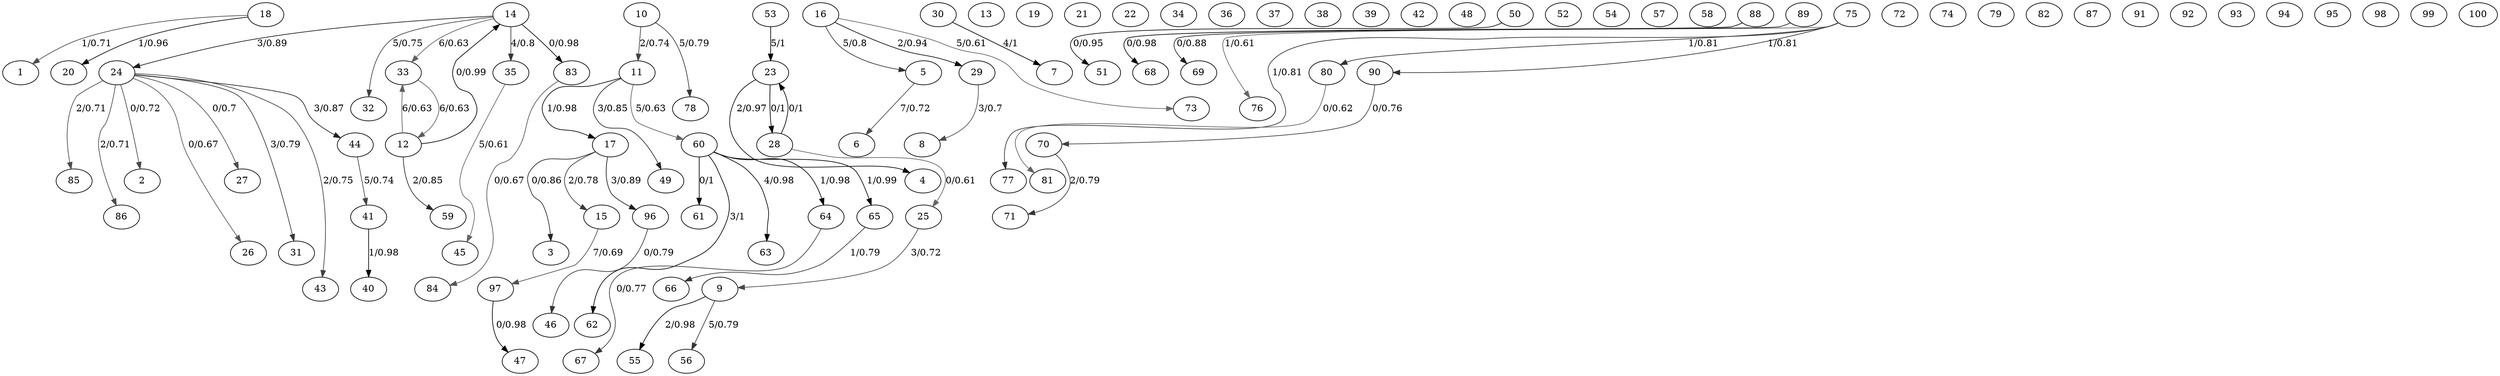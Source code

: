 /* Created by igraph @VERSION@ */
digraph {
  0 [
    name=Isolate1
    dates=18248.9987515605
    label=1
  ];
  1 [
    name=Isolate10
    dates=18218.9937578027
    label=2
  ];
  2 [
    name=Isolate100
    dates=18015.9987515605
    label=3
  ];
  3 [
    name=Isolate11
    dates=17852.9787765293
    label=4
  ];
  4 [
    name=Isolate12
    dates=17598.8164794007
    label=5
  ];
  5 [
    name=Isolate13
    dates=17616.9225967541
    label=6
  ];
  6 [
    name=Isolate14
    dates=17668.936329588
    label=7
  ];
  7 [
    name=Isolate15
    dates=17746.9650436954
    label=8
  ];
  8 [
    name=Isolate16
    dates=17901.4032459426
    label=9
  ];
  9 [
    name=Isolate17
    dates=17926.9925093633
    label=10
  ];
  10 [
    name=Isolate18
    dates=17991
    label=11
  ];
  11 [
    name=Isolate19
    dates=18123
    label=12
  ];
  12 [
    name=Isolate2
    dates=18158.9875156055
    label=13
  ];
  13 [
    name=Isolate20
    dates=18139.9962546816
    label=14
  ];
  14 [
    name=Isolate21
    dates=18009.9787765293
    label=15
  ];
  15 [
    name=Isolate22
    dates=17557
    label=16
  ];
  16 [
    name=Isolate23
    dates=18006.9350811486
    label=17
  ];
  17 [
    name=Isolate24
    dates=18241.9987515605
    label=18
  ];
  18 [
    name=Isolate25
    dates=18246.9962546816
    label=19
  ];
  19 [
    name=Isolate26
    dates=18245.9975031211
    label=20
  ];
  20 [
    name=Isolate27
    dates=18262.9962546816
    label=21
  ];
  21 [
    name=Isolate28
    dates=18271.9937578027
    label=22
  ];
  22 [
    name=Isolate29
    dates=17845.9063670412
    label=23
  ];
  23 [
    name=Isolate3
    dates=18154.8514357054
    label=24
  ];
  24 [
    name=Isolate30
    dates=17859.9325842697
    label=25
  ];
  25 [
    name=Isolate31
    dates=18210.9987515605
    label=26
  ];
  26 [
    name=Isolate32
    dates=18218.9975031211
    label=27
  ];
  27 [
    name=Isolate33
    dates=17852.9213483146
    label=28
  ];
  28 [
    name=Isolate34
    dates=17598.4843945069
    label=29
  ];
  29 [
    name=Isolate35
    dates=17616.975031211
    label=30
  ];
  30 [
    name=Isolate36
    dates=18158.9875156055
    label=31
  ];
  31 [
    name=Isolate37
    dates=18154.9900124844
    label=32
  ];
  32 [
    name=Isolate38
    dates=18147.9800249688
    label=33
  ];
  33 [
    name=Isolate39
    dates=18135.9650436954
    label=34
  ];
  34 [
    name=Isolate4
    dates=18147.9925093633
    label=35
  ];
  35 [
    name=Isolate40
    dates=18210.9762796504
    label=36
  ];
  36 [
    name=Isolate41
    dates=18210.9812734082
    label=37
  ];
  37 [
    name=Isolate42
    dates=17990.9837702871
    label=38
  ];
  38 [
    name=Isolate43
    dates=18210.9775280899
    label=39
  ];
  39 [
    name=Isolate44
    dates=18249
    label=40
  ];
  40 [
    name=Isolate45
    dates=18158.9925093633
    label=41
  ];
  41 [
    name=Isolate46
    dates=18154.9850187266
    label=42
  ];
  42 [
    name=Isolate47
    dates=18156
    label=43
  ];
  43 [
    name=Isolate48
    dates=18156.9937578027
    label=44
  ];
  44 [
    name=Isolate49
    dates=18157.9825218477
    label=45
  ];
  45 [
    name=Isolate5
    dates=18135.9950062422
    label=46
  ];
  46 [
    name=Isolate50
    dates=18159
    label=47
  ];
  47 [
    name=Isolate51
    dates=18159.9962546816
    label=48
  ];
  48 [
    name=Isolate52
    dates=18006.9837702871
    label=49
  ];
  49 [
    name=Isolate53
    dates=18241.9937578027
    label=50
  ];
  50 [
    name=Isolate54
    dates=18246.9975031211
    label=51
  ];
  51 [
    name=Isolate55
    dates=18245.9987515605
    label=52
  ];
  52 [
    name=Isolate56
    dates=17746.9987515605
    label=53
  ];
  53 [
    name=Isolate57
    dates=17902.9712858926
    label=54
  ];
  54 [
    name=Isolate58
    dates=17926.9875156055
    label=55
  ];
  55 [
    name=Isolate59
    dates=17990.9875156055
    label=56
  ];
  56 [
    name=Isolate6
    dates=18210.9900124844
    label=57
  ];
  57 [
    name=Isolate60
    dates=18122.9900124844
    label=58
  ];
  58 [
    name=Isolate61
    dates=18139.9687890137
    label=59
  ];
  59 [
    name=Isolate62
    dates=18009.9950062422
    label=60
  ];
  60 [
    name=Isolate63
    dates=18011
    label=61
  ];
  61 [
    name=Isolate64
    dates=18011.9937578027
    label=62
  ];
  62 [
    name=Isolate65
    dates=18012.986267166
    label=63
  ];
  63 [
    name=Isolate66
    dates=18013.9950062422
    label=64
  ];
  64 [
    name=Isolate67
    dates=18014.9937578027
    label=65
  ];
  65 [
    name=Isolate68
    dates=18015.9987515605
    label=66
  ];
  66 [
    name=Isolate69
    dates=18016.9925093633
    label=67
  ];
  67 [
    name=Isolate7
    dates=18210.9987515605
    label=68
  ];
  68 [
    name=Isolate70
    dates=18246.9975031211
    label=69
  ];
  69 [
    name=Isolate71
    dates=18246
    label=70
  ];
  70 [
    name=Isolate72
    dates=18263
    label=71
  ];
  71 [
    name=Isolate73
    dates=18271.9900124844
    label=72
  ];
  72 [
    name=Isolate74
    dates=17845.9650436954
    label=73
  ];
  73 [
    name=Isolate75
    dates=17859.9413233458
    label=74
  ];
  74 [
    name=Isolate76
    dates=18207.5405742821
    label=75
  ];
  75 [
    name=Isolate77
    dates=18218.9962546816
    label=76
  ];
  76 [
    name=Isolate78
    dates=18210.9650436954
    label=77
  ];
  77 [
    name=Isolate79
    dates=17990.986267166
    label=78
  ];
  78 [
    name=Isolate8
    dates=18238.9962546816
    label=79
  ];
  79 [
    name=Isolate80
    dates=18210.7528089888
    label=80
  ];
  80 [
    name=Isolate81
    dates=18248.9950062422
    label=81
  ];
  81 [
    name=Isolate82
    dates=18158.9887640449
    label=82
  ];
  82 [
    name=Isolate83
    dates=18155
    label=83
  ];
  83 [
    name=Isolate84
    dates=18155.9975031211
    label=84
  ];
  84 [
    name=Isolate85
    dates=18156.9737827715
    label=85
  ];
  85 [
    name=Isolate86
    dates=18157.9912609238
    label=86
  ];
  86 [
    name=Isolate87
    dates=18158.9925093633
    label=87
  ];
  87 [
    name=Isolate88
    dates=18159.9887640449
    label=88
  ];
  88 [
    name=Isolate89
    dates=18160.9900124844
    label=89
  ];
  89 [
    name=Isolate9
    dates=18210.4444444444
    label=90
  ];
  90 [
    name=Isolate90
    dates=18161.9900124844
    label=91
  ];
  91 [
    name=Isolate91
    dates=18162.9875156055
    label=92
  ];
  92 [
    name=Isolate92
    dates=18163.9937578027
    label=93
  ];
  93 [
    name=Isolate93
    dates=18164.9825218477
    label=94
  ];
  94 [
    name=Isolate94
    dates=18165.9700374532
    label=95
  ];
  95 [
    name=Isolate95
    dates=18010.975031211
    label=96
  ];
  96 [
    name=Isolate96
    dates=18011.9900124844
    label=97
  ];
  97 [
    name=Isolate97
    dates=18012.9650436954
    label=98
  ];
  98 [
    name=Isolate98
    dates=18013.9575530587
    label=99
  ];
  99 [
    name=Isolate99
    dates=18014.9600499376
    label=100
  ];

  17 -> 0 [
    color="#4B4B4B"
    weight=0.1
    curved=1
    "nb.mut"=1
    label="1/0.71"
  ];
  23 -> 1 [
    color="#484848"
    weight=0.2
    curved=1
    "nb.mut"=0
    label="0/0.72"
  ];
  16 -> 2 [
    color="#242424"
    weight=0.2
    curved=1
    "nb.mut"=0
    label="0/0.86"
  ];
  22 -> 3 [
    color="#080808"
    weight=0.3
    curved=1
    "nb.mut"=2
    label="2/0.97"
  ];
  15 -> 4 [
    color="#343434"
    weight=0.3
    curved=1
    "nb.mut"=5
    label="5/0.8"
  ];
  4 -> 5 [
    color="#484848"
    weight=0.4
    curved=1
    "nb.mut"=7
    label="7/0.72"
  ];
  29 -> 6 [
    color="#000000"
    weight=0.1
    curved=1
    "nb.mut"=4
    label="4/1"
  ];
  28 -> 7 [
    color="#4D4D4D"
    weight=0.01
    curved=1
    "nb.mut"=3
    label="3/0.7"
  ];
  24 -> 8 [
    color="#484848"
    weight=-0.7
    curved=1
    "nb.mut"=3
    label="3/0.72"
  ];
  9 -> 10 [
    color="#434343"
    weight=0.3
    curved=1
    "nb.mut"=2
    label="2/0.74"
  ];
  11 -> 13 [
    color="#030303"
    weight=0.4
    curved=1
    "nb.mut"=0
    label="0/0.99"
  ];
  16 -> 14 [
    color="#393939"
    weight=0.5
    curved=1
    "nb.mut"=2
    label="2/0.78"
  ];
  10 -> 16 [
    color="#050505"
    weight=0.4
    curved=1
    "nb.mut"=1
    label="1/0.98"
  ];
  17 -> 19 [
    color="#0A0A0A"
    weight=0.6
    curved=1
    "nb.mut"=1
    label="1/0.96"
  ];
  52 -> 22 [
    color="#000000"
    weight=1
    curved=1
    "nb.mut"=5
    label="5/1"
  ];
  13 -> 23 [
    color="#1C1C1C"
    weight=0.7
    curved=1
    "nb.mut"=3
    label="3/0.89"
  ];
  27 -> 24 [
    color="#646464"
    weight=0.5
    curved=1
    "nb.mut"=0
    label="0/0.61"
  ];
  23 -> 25 [
    color="#555555"
    weight=0.5
    curved=1
    "nb.mut"=0
    label="0/0.67"
  ];
  23 -> 26 [
    color="#4D4D4D"
    weight=0.3
    curved=1
    "nb.mut"=0
    label="0/0.7"
  ];
  22 -> 27 [
    color="#000000"
    weight=1
    curved=1
    "nb.mut"=0
    label="0/1"
  ];
  27 -> 22 [
    color="#000000"
    weight=1
    curved=1
    "nb.mut"=0
    label="0/1"
  ];
  15 -> 28 [
    color="#0F0F0F"
    weight=0.1
    curved=1
    "nb.mut"=2
    label="2/0.94"
  ];
  23 -> 30 [
    color="#363636"
    weight=0.3
    curved=1
    "nb.mut"=3
    label="3/0.79"
  ];
  13 -> 31 [
    color="#404040"
    weight=0.1
    curved=1
    "nb.mut"=5
    label="5/0.75"
  ];
  13 -> 32 [
    color="#5F5F5F"
    weight=0.8
    curved=1
    "nb.mut"=6
    label="6/0.63"
  ];
  32 -> 11 [
    color="#5F5F5F"
    weight=0.1
    curved=1
    "nb.mut"=6
    label="6/0.63"
  ];
  11 -> 32 [
    color="#5F5F5F"
    weight=4
    curved=1
    "nb.mut"=6
    label="6/0.63"
  ];
  13 -> 34 [
    color="#343434"
    weight=10
    curved=1
    "nb.mut"=4
    label="4/0.8"
  ];
  40 -> 39 [
    color="#050505"
    weight=19
    curved=1
    "nb.mut"=1
    label="1/0.98"
  ];
  43 -> 40 [
    color="#434343"
    weight=0.8
    curved=1
    "nb.mut"=5
    label="5/0.74"
  ];
  23 -> 42 [
    color="#404040"
    weight=0.749063670411985
    curved=1
    "nb.mut"=2
    label="2/0.75"
  ];
  23 -> 43 [
    color="#212121"
    weight=0.866416978776529
    curved=1
    "nb.mut"=3
    label="3/0.87"
  ];
  34 -> 44 [
    color="#646464"
    weight=0.612983770287141
    curved=1
    "nb.mut"=5
    label="5/0.61"
  ];
  95 -> 45 [
    color="#363636"
    weight=0.791510611735331
    curved=1
    "nb.mut"=0
    label="0/0.79"
  ];
  96 -> 46 [
    color="#050505"
    weight=0.982521847690387
    curved=1
    "nb.mut"=0
    label="0/0.98"
  ];
  10 -> 48 [
    color="#272727"
    weight=0.850187265917603
    curved=1
    "nb.mut"=3
    label="3/0.85"
  ];
  49 -> 50 [
    color="#0D0D0D"
    weight=0.948813982521848
    curved=1
    "nb.mut"=0
    label="0/0.95"
  ];
  8 -> 54 [
    color="#050505"
    weight=0.97752808988764
    curved=1
    "nb.mut"=2
    label="2/0.98"
  ];
  8 -> 55 [
    color="#363636"
    weight=0.794007490636704
    curved=1
    "nb.mut"=5
    label="5/0.79"
  ];
  11 -> 58 [
    color="#272727"
    weight=0.84769038701623
    curved=1
    "nb.mut"=2
    label="2/0.85"
  ];
  10 -> 59 [
    color="#5F5F5F"
    weight=0.629213483146067
    curved=1
    "nb.mut"=5
    label="5/0.63"
  ];
  59 -> 60 [
    color="#000000"
    weight=1
    curved=1
    "nb.mut"=0
    label="0/1"
  ];
  59 -> 61 [
    color="#000000"
    weight=0.995006242197253
    curved=1
    "nb.mut"=3
    label="3/1"
  ];
  59 -> 62 [
    color="#050505"
    weight=0.975031210986267
    curved=1
    "nb.mut"=4
    label="4/0.98"
  ];
  59 -> 63 [
    color="#050505"
    weight=0.982521847690387
    curved=1
    "nb.mut"=1
    label="1/0.98"
  ];
  59 -> 64 [
    color="#030303"
    weight=0.987515605493134
    curved=1
    "nb.mut"=1
    label="1/0.99"
  ];
  64 -> 65 [
    color="#363636"
    weight=0.791510611735331
    curved=1
    "nb.mut"=1
    label="1/0.79"
  ];
  63 -> 66 [
    color="#3B3B3B"
    weight=0.769038701622971
    curved=1
    "nb.mut"=0
    label="0/0.77"
  ];
  87 -> 67 [
    color="#050505"
    weight=0.978776529338327
    curved=1
    "nb.mut"=0
    label="0/0.98"
  ];
  88 -> 68 [
    color="#1F1F1F"
    weight=0.880149812734082
    curved=1
    "nb.mut"=0
    label="0/0.88"
  ];
  89 -> 69 [
    color="#3E3E3E"
    weight=0.764044943820225
    curved=1
    "nb.mut"=0
    label="0/0.76"
  ];
  69 -> 70 [
    color="#363636"
    weight=0.791510611735331
    curved=1
    "nb.mut"=2
    label="2/0.79"
  ];
  15 -> 72 [
    color="#646464"
    weight=0.607990012484395
    curved=1
    "nb.mut"=5
    label="5/0.61"
  ];
  74 -> 75 [
    color="#646464"
    weight=0.610486891385768
    curved=1
    "nb.mut"=1
    label="1/0.61"
  ];
  74 -> 76 [
    color="#313131"
    weight=0.808988764044944
    curved=1
    "nb.mut"=1
    label="1/0.81"
  ];
  9 -> 77 [
    color="#363636"
    weight=0.787765293383271
    curved=1
    "nb.mut"=5
    label="5/0.79"
  ];
  74 -> 79 [
    color="#313131"
    weight=0.811485642946317
    curved=1
    "nb.mut"=1
    label="1/0.81"
  ];
  79 -> 80 [
    color="#626262"
    weight=0.615480649188514
    curved=1
    "nb.mut"=0
    label="0/0.62"
  ];
  13 -> 82 [
    color="#050505"
    weight=0.975031210986267
    curved=1
    "nb.mut"=0
    label="0/0.98"
  ];
  82 -> 83 [
    color="#555555"
    weight=0.66916354556804
    curved=1
    "nb.mut"=0
    label="0/0.67"
  ];
  23 -> 84 [
    color="#4B4B4B"
    weight=0.709113607990012
    curved=1
    "nb.mut"=2
    label="2/0.71"
  ];
  23 -> 85 [
    color="#4B4B4B"
    weight=0.709113607990012
    curved=1
    "nb.mut"=2
    label="2/0.71"
  ];
  74 -> 89 [
    color="#313131"
    weight=0.805243445692884
    curved=1
    "nb.mut"=1
    label="1/0.81"
  ];
  16 -> 95 [
    color="#1C1C1C"
    weight=0.886392009987516
    curved=1
    "nb.mut"=3
    label="3/0.89"
  ];
  14 -> 96 [
    color="#505050"
    weight=0.689138576779026
    curved=1
    "nb.mut"=7
    label="7/0.69"
  ];
}
